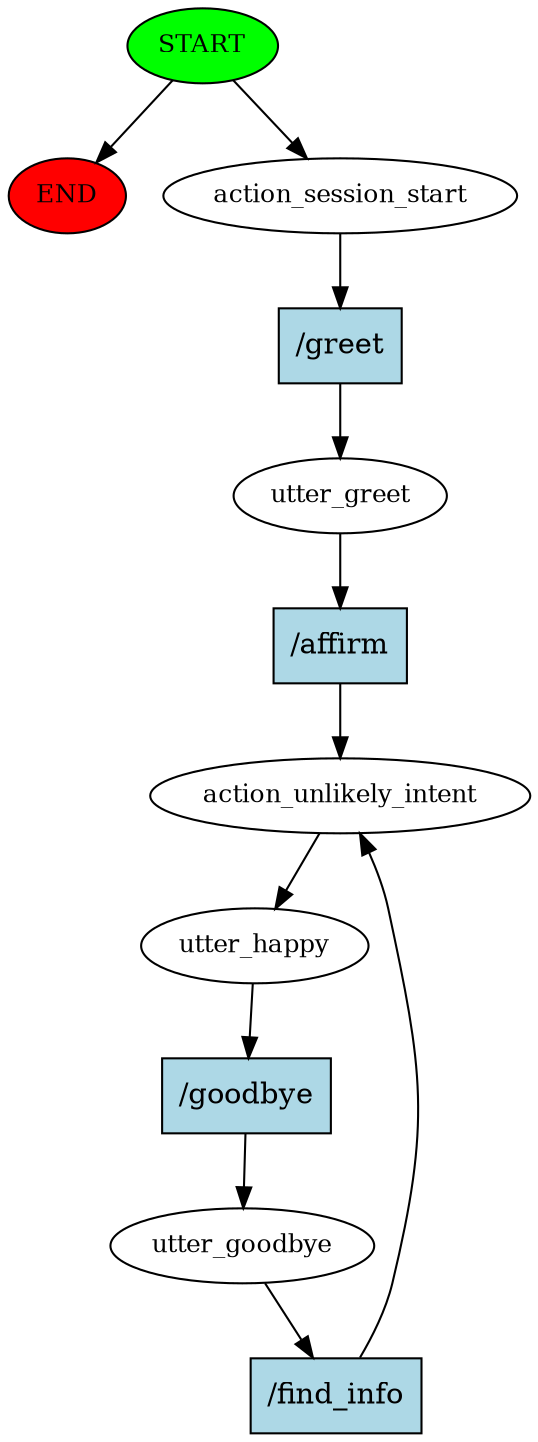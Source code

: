 digraph  {
0 [class="start active", fillcolor=green, fontsize=12, label=START, style=filled];
"-1" [class=end, fillcolor=red, fontsize=12, label=END, style=filled];
1 [class=active, fontsize=12, label=action_session_start];
2 [class=active, fontsize=12, label=utter_greet];
3 [class=active, fontsize=12, label=action_unlikely_intent];
4 [class="active dashed", fontsize=12, label=utter_happy];
5 [class=active, fontsize=12, label=utter_goodbye];
8 [class="intent active", fillcolor=lightblue, label="/greet", shape=rect, style=filled];
9 [class="intent active", fillcolor=lightblue, label="/affirm", shape=rect, style=filled];
10 [class="intent active", fillcolor=lightblue, label="/goodbye", shape=rect, style=filled];
11 [class="intent active", fillcolor=lightblue, label="/find_info", shape=rect, style=filled];
0 -> "-1"  [class="", key=NONE, label=""];
0 -> 1  [class=active, key=NONE, label=""];
1 -> 8  [class=active, key=0];
2 -> 9  [class=active, key=0];
3 -> 4  [class=active, key=NONE, label=""];
4 -> 10  [class=active, key=0];
5 -> 11  [class=active, key=0];
8 -> 2  [class=active, key=0];
9 -> 3  [class=active, key=0];
10 -> 5  [class=active, key=0];
11 -> 3  [class=active, key=0];
}
